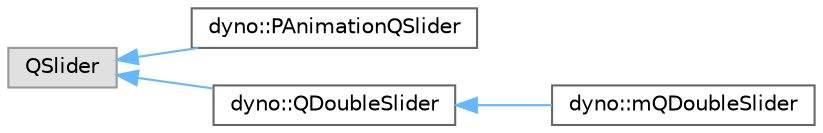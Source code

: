 digraph "Graphical Class Hierarchy"
{
 // LATEX_PDF_SIZE
  bgcolor="transparent";
  edge [fontname=Helvetica,fontsize=10,labelfontname=Helvetica,labelfontsize=10];
  node [fontname=Helvetica,fontsize=10,shape=box,height=0.2,width=0.4];
  rankdir="LR";
  Node0 [id="Node000000",label="QSlider",height=0.2,width=0.4,color="grey60", fillcolor="#E0E0E0", style="filled",tooltip=" "];
  Node0 -> Node1 [id="edge550_Node000000_Node000001",dir="back",color="steelblue1",style="solid",tooltip=" "];
  Node1 [id="Node000001",label="dyno::PAnimationQSlider",height=0.2,width=0.4,color="grey40", fillcolor="white", style="filled",URL="$classdyno_1_1_p_animation_q_slider.html",tooltip=" "];
  Node0 -> Node2 [id="edge551_Node000000_Node000002",dir="back",color="steelblue1",style="solid",tooltip=" "];
  Node2 [id="Node000002",label="dyno::QDoubleSlider",height=0.2,width=0.4,color="grey40", fillcolor="white", style="filled",URL="$classdyno_1_1_q_double_slider.html",tooltip=" "];
  Node2 -> Node3 [id="edge552_Node000002_Node000003",dir="back",color="steelblue1",style="solid",tooltip=" "];
  Node3 [id="Node000003",label="dyno::mQDoubleSlider",height=0.2,width=0.4,color="grey40", fillcolor="white", style="filled",URL="$classdyno_1_1m_q_double_slider.html",tooltip=" "];
}
